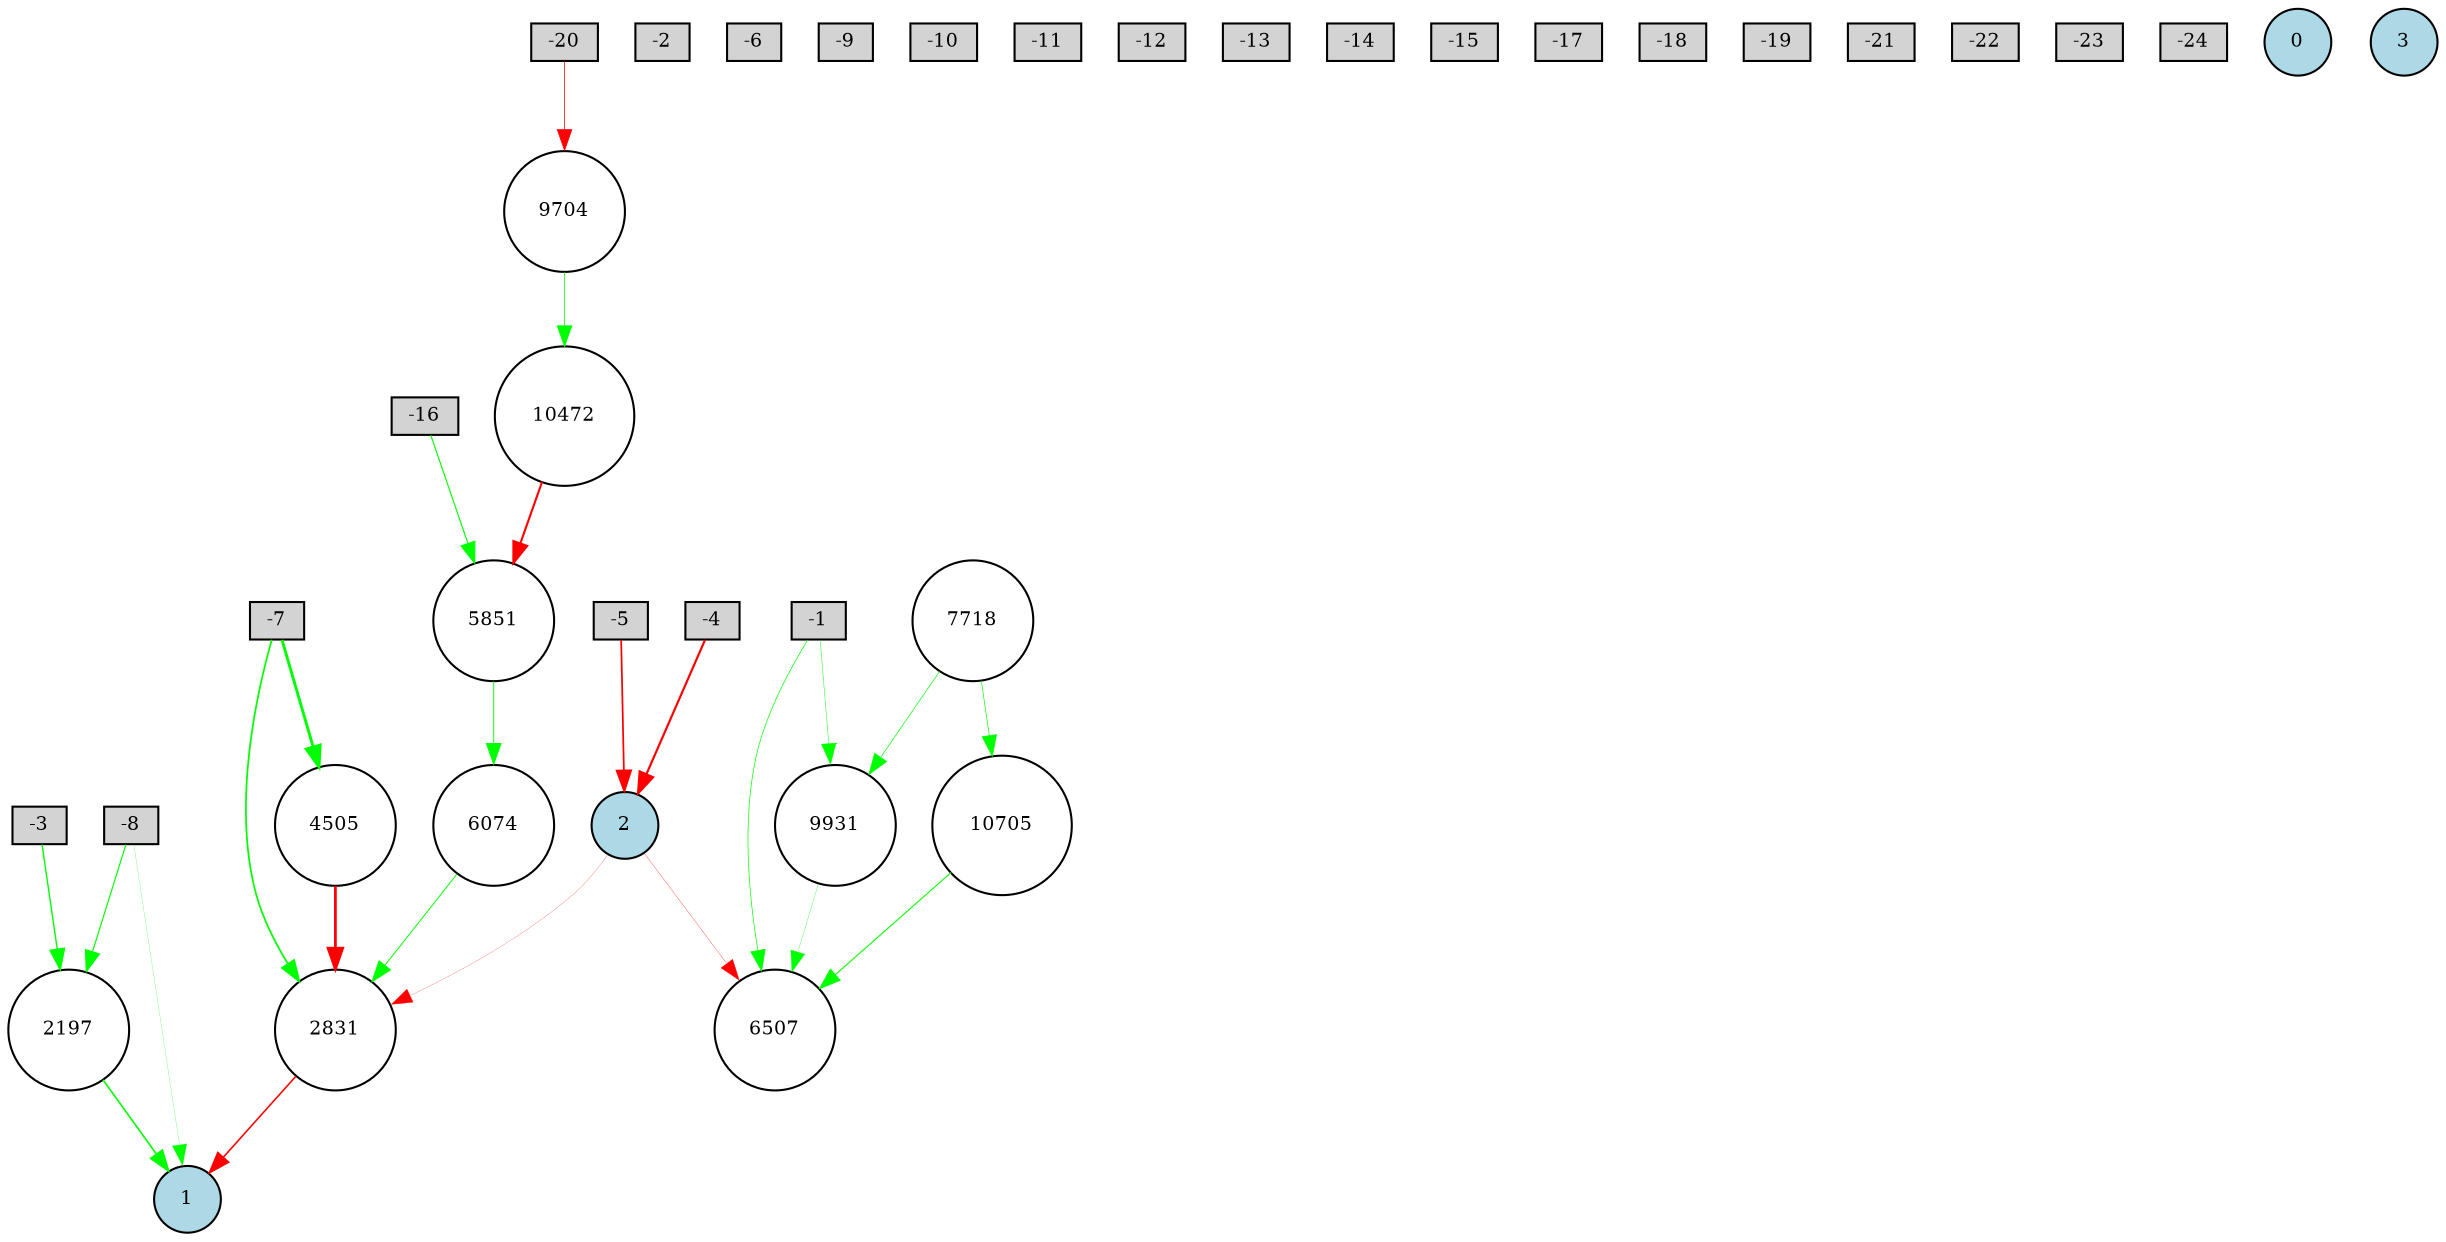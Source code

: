 digraph {
	node [fontsize=9 height=0.2 shape=circle width=0.2]
	-1 [fillcolor=lightgray shape=box style=filled]
	-2 [fillcolor=lightgray shape=box style=filled]
	-3 [fillcolor=lightgray shape=box style=filled]
	-4 [fillcolor=lightgray shape=box style=filled]
	-5 [fillcolor=lightgray shape=box style=filled]
	-6 [fillcolor=lightgray shape=box style=filled]
	-7 [fillcolor=lightgray shape=box style=filled]
	-8 [fillcolor=lightgray shape=box style=filled]
	-9 [fillcolor=lightgray shape=box style=filled]
	-10 [fillcolor=lightgray shape=box style=filled]
	-11 [fillcolor=lightgray shape=box style=filled]
	-12 [fillcolor=lightgray shape=box style=filled]
	-13 [fillcolor=lightgray shape=box style=filled]
	-14 [fillcolor=lightgray shape=box style=filled]
	-15 [fillcolor=lightgray shape=box style=filled]
	-16 [fillcolor=lightgray shape=box style=filled]
	-17 [fillcolor=lightgray shape=box style=filled]
	-18 [fillcolor=lightgray shape=box style=filled]
	-19 [fillcolor=lightgray shape=box style=filled]
	-20 [fillcolor=lightgray shape=box style=filled]
	-21 [fillcolor=lightgray shape=box style=filled]
	-22 [fillcolor=lightgray shape=box style=filled]
	-23 [fillcolor=lightgray shape=box style=filled]
	-24 [fillcolor=lightgray shape=box style=filled]
	0 [fillcolor=lightblue style=filled]
	1 [fillcolor=lightblue style=filled]
	2 [fillcolor=lightblue style=filled]
	3 [fillcolor=lightblue style=filled]
	7718 [fillcolor=white style=filled]
	9704 [fillcolor=white style=filled]
	10472 [fillcolor=white style=filled]
	9931 [fillcolor=white style=filled]
	6507 [fillcolor=white style=filled]
	2831 [fillcolor=white style=filled]
	10705 [fillcolor=white style=filled]
	2197 [fillcolor=white style=filled]
	4505 [fillcolor=white style=filled]
	6074 [fillcolor=white style=filled]
	5851 [fillcolor=white style=filled]
	6074 -> 2831 [color=green penwidth=0.4570454107992574 style=solid]
	-5 -> 2 [color=red penwidth=0.828667275862422 style=solid]
	-7 -> 4505 [color=green penwidth=1.370029775188386 style=solid]
	9704 -> 10472 [color=green penwidth=0.3578932089730701 style=solid]
	10705 -> 6507 [color=green penwidth=0.5079533616179106 style=solid]
	2 -> 6507 [color=red penwidth=0.14399869934435366 style=solid]
	2831 -> 1 [color=red penwidth=0.7527505094386406 style=solid]
	-4 -> 2 [color=red penwidth=1.0417089097093497 style=solid]
	-16 -> 5851 [color=green penwidth=0.5376069480858932 style=solid]
	-7 -> 2831 [color=green penwidth=0.8273911098265756 style=solid]
	-8 -> 1 [color=green penwidth=0.10556572226837725 style=solid]
	-8 -> 2197 [color=green penwidth=0.5556737554736918 style=solid]
	10472 -> 5851 [color=red penwidth=1.006011087675716 style=solid]
	-1 -> 9931 [color=green penwidth=0.22045413778515494 style=solid]
	5851 -> 6074 [color=green penwidth=0.44136907637855183 style=solid]
	9931 -> 6507 [color=green penwidth=0.14912038566489053 style=solid]
	2197 -> 1 [color=green penwidth=0.7612701669685478 style=solid]
	-3 -> 2197 [color=green penwidth=0.6663172401165255 style=solid]
	-1 -> 6507 [color=green penwidth=0.3339334386926567 style=solid]
	7718 -> 9931 [color=green penwidth=0.3264800982966326 style=solid]
	4505 -> 2831 [color=red penwidth=1.3232140456555959 style=solid]
	2 -> 2831 [color=red penwidth=0.10210388144573648 style=solid]
	7718 -> 10705 [color=green penwidth=0.3172885902554573 style=solid]
	-20 -> 9704 [color=red penwidth=0.3591634893835838 style=solid]
}
